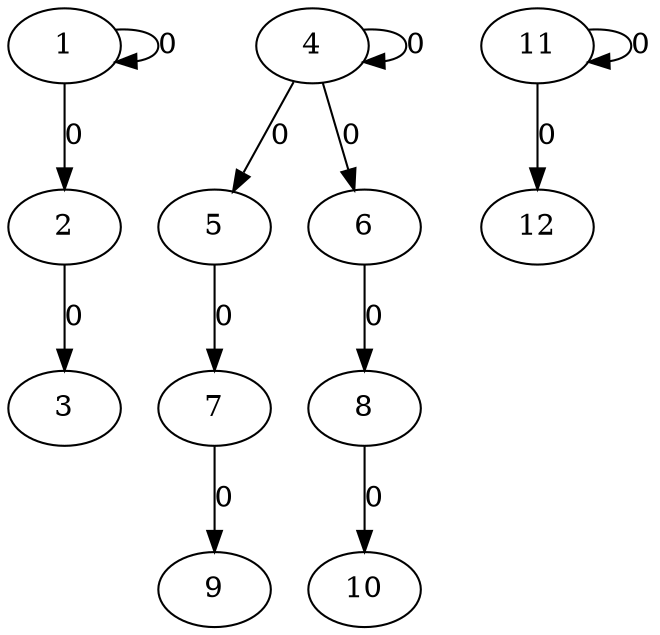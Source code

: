 strict digraph  {
	1 -> 1 [label=0];
	1 -> 2 [label=0];
	2 -> 3 [label=0];
	4 -> 4 [label=0];
	4 -> 5 [label=0];
	4 -> 6 [label=0];
	5 -> 7 [label=0];
	6 -> 8 [label=0];
	7 -> 9 [label=0];
	8 -> 10 [label=0];
	11 -> 11 [label=0];
	11 -> 12 [label=0];
}
